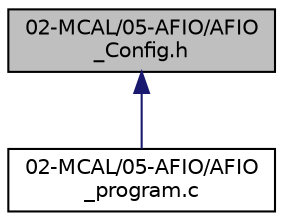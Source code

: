 digraph "02-MCAL/05-AFIO/AFIO_Config.h"
{
 // LATEX_PDF_SIZE
  edge [fontname="Helvetica",fontsize="10",labelfontname="Helvetica",labelfontsize="10"];
  node [fontname="Helvetica",fontsize="10",shape=record];
  Node1 [label="02-MCAL/05-AFIO/AFIO\l_Config.h",height=0.2,width=0.4,color="black", fillcolor="grey75", style="filled", fontcolor="black",tooltip="This file contains the Configuration for the AFIO Driver(User Should see and modify if needed)"];
  Node1 -> Node2 [dir="back",color="midnightblue",fontsize="10",style="solid",fontname="Helvetica"];
  Node2 [label="02-MCAL/05-AFIO/AFIO\l_program.c",height=0.2,width=0.4,color="black", fillcolor="white", style="filled",URL="$_a_f_i_o__program_8c.html",tooltip="This File contains the source code of the AFIO Driver Functions for Target stm32f10x."];
}
